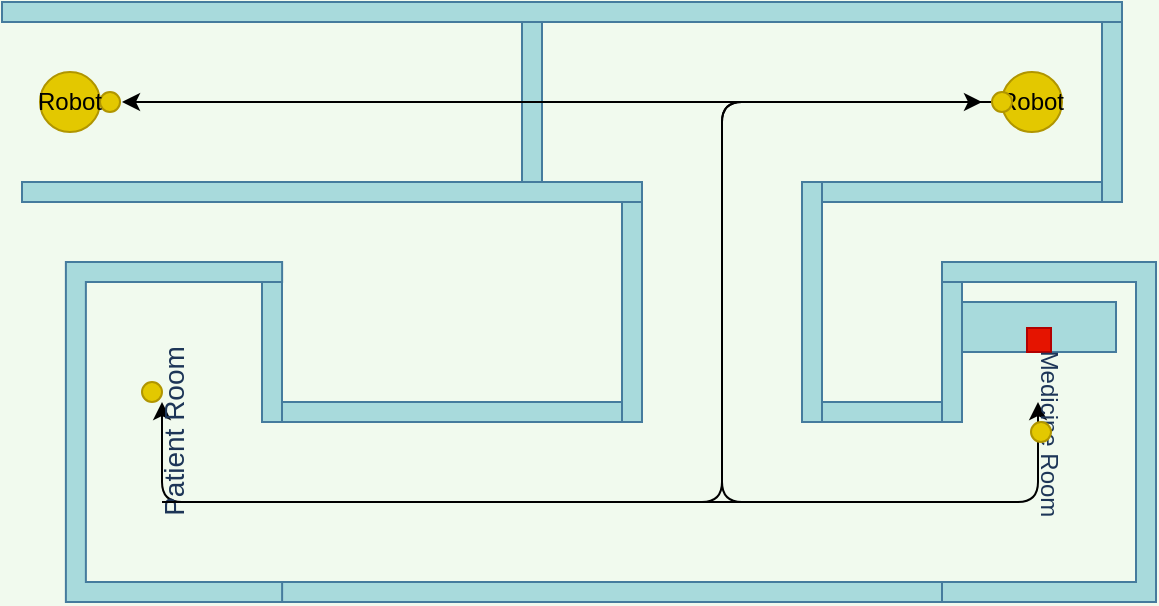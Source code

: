<mxfile>
    <diagram id="Yp99EcE86TbjtTeTYBdj" name="Hospital Scenario 0">
        <mxGraphModel dx="441" dy="241" grid="1" gridSize="10" guides="1" tooltips="1" connect="1" arrows="1" fold="1" page="1" pageScale="1" pageWidth="583" pageHeight="413" background="#F1FAEE" math="0" shadow="0">
            <root>
                <mxCell id="0"/>
                <mxCell id="1" parent="0"/>
                <object label="&lt;font color=&quot;#000000&quot;&gt;Robot&lt;/font&gt;" type="robot" collision_tag="stopEvent" component_Claw="[80, 1]" component_Script="[[&quot;Go collisionWall&quot;], 0]" id="XaaZAw79OCWD7nJUf5TW-4">
                    <mxCell style="ellipse;whiteSpace=wrap;html=1;aspect=fixed;strokeColor=#B09500;fontColor=#ffffff;fillColor=#e3c800;" parent="1" vertex="1">
                        <mxGeometry x="500" y="65" width="30" height="30" as="geometry"/>
                    </mxCell>
                </object>
                <mxCell id="XaaZAw79OCWD7nJUf5TW-5" value="" style="verticalLabelPosition=bottom;html=1;verticalAlign=top;align=center;shape=mxgraph.floorplan.wall;fillColor=#A8DADC;direction=south;strokeColor=#457B9D;fontColor=#1D3557;" parent="1" vertex="1">
                    <mxGeometry x="400" y="120" width="10" height="120" as="geometry"/>
                </mxCell>
                <mxCell id="XaaZAw79OCWD7nJUf5TW-6" value="" style="verticalLabelPosition=bottom;html=1;verticalAlign=top;align=center;shape=mxgraph.floorplan.wall;fillColor=#A8DADC;direction=west;strokeColor=#457B9D;fontColor=#1D3557;" parent="1" vertex="1">
                    <mxGeometry y="30" width="560" height="10" as="geometry"/>
                </mxCell>
                <mxCell id="XaaZAw79OCWD7nJUf5TW-7" value="" style="verticalLabelPosition=bottom;html=1;verticalAlign=top;align=center;shape=mxgraph.floorplan.wall;fillColor=#A8DADC;direction=south;strokeColor=#457B9D;fontColor=#1D3557;" parent="1" vertex="1">
                    <mxGeometry x="310" y="120" width="10" height="120" as="geometry"/>
                </mxCell>
                <mxCell id="XaaZAw79OCWD7nJUf5TW-8" value="" style="verticalLabelPosition=bottom;html=1;verticalAlign=top;align=center;shape=mxgraph.floorplan.wall;fillColor=#A8DADC;direction=west;strokeColor=#457B9D;fontColor=#1D3557;" parent="1" vertex="1">
                    <mxGeometry x="10" y="120" width="310" height="10" as="geometry"/>
                </mxCell>
                <mxCell id="XaaZAw79OCWD7nJUf5TW-9" value="" style="verticalLabelPosition=bottom;html=1;verticalAlign=top;align=center;shape=mxgraph.floorplan.wall;fillColor=#A8DADC;direction=west;strokeColor=#457B9D;fontColor=#1D3557;" parent="1" vertex="1">
                    <mxGeometry x="140" y="230" width="170" height="10" as="geometry"/>
                </mxCell>
                <mxCell id="XaaZAw79OCWD7nJUf5TW-10" value="" style="verticalLabelPosition=bottom;html=1;verticalAlign=top;align=center;shape=mxgraph.floorplan.wall;fillColor=#A8DADC;direction=south;strokeColor=#457B9D;fontColor=#1D3557;" parent="1" vertex="1">
                    <mxGeometry x="130" y="170" width="10" height="70" as="geometry"/>
                </mxCell>
                <mxCell id="XaaZAw79OCWD7nJUf5TW-11" value="" style="verticalLabelPosition=bottom;html=1;verticalAlign=top;align=center;shape=mxgraph.floorplan.wall;fillColor=#A8DADC;direction=south;strokeColor=#457B9D;fontColor=#1D3557;" parent="1" vertex="1">
                    <mxGeometry x="470" y="170" width="10" height="70" as="geometry"/>
                </mxCell>
                <mxCell id="XaaZAw79OCWD7nJUf5TW-12" value="" style="verticalLabelPosition=bottom;html=1;verticalAlign=top;align=center;shape=mxgraph.floorplan.wall;fillColor=#A8DADC;direction=west;strokeColor=#457B9D;fontColor=#1D3557;" parent="1" vertex="1">
                    <mxGeometry x="410" y="230" width="60" height="10" as="geometry"/>
                </mxCell>
                <mxCell id="XaaZAw79OCWD7nJUf5TW-13" value="" style="verticalLabelPosition=bottom;html=1;verticalAlign=top;align=center;shape=mxgraph.floorplan.wall;fillColor=#A8DADC;direction=west;strokeColor=#457B9D;fontColor=#1D3557;" parent="1" vertex="1">
                    <mxGeometry x="140" y="320" width="340" height="10" as="geometry"/>
                </mxCell>
                <object label="" type="map-path" id="Y7Bzf0jI6VJ8z7jc9NQ7-1">
                    <mxCell style="endArrow=classic;html=1;exitX=0;exitY=0.5;exitDx=0;exitDy=0;labelBackgroundColor=#F1FAEE;fontColor=#1D3557;strokeColor=#000000;" parent="1" source="XaaZAw79OCWD7nJUf5TW-4" edge="1">
                        <mxGeometry width="50" height="50" relative="1" as="geometry">
                            <mxPoint x="490" y="80" as="sourcePoint"/>
                            <mxPoint x="518" y="230" as="targetPoint"/>
                            <Array as="points">
                                <mxPoint x="360" y="80"/>
                                <mxPoint x="360" y="280"/>
                                <mxPoint x="518" y="280"/>
                            </Array>
                        </mxGeometry>
                    </mxCell>
                </object>
                <mxCell id="Y7Bzf0jI6VJ8z7jc9NQ7-2" value="" style="rounded=0;whiteSpace=wrap;html=1;fillColor=#A8DADC;strokeColor=#457B9D;fontColor=#1D3557;" parent="1" vertex="1">
                    <mxGeometry x="480" y="180" width="77" height="25" as="geometry"/>
                </mxCell>
                <object label="" type="map-path" id="CDSX7yOxOUjXz9ZWq8lS-1">
                    <mxCell style="endArrow=classic;html=1;labelBackgroundColor=#F1FAEE;fontColor=#1D3557;strokeColor=#000000;" parent="1" edge="1">
                        <mxGeometry width="50" height="50" relative="1" as="geometry">
                            <mxPoint x="500" y="280" as="sourcePoint"/>
                            <mxPoint x="80" y="230" as="targetPoint"/>
                            <Array as="points">
                                <mxPoint x="80" y="280"/>
                            </Array>
                        </mxGeometry>
                    </mxCell>
                </object>
                <mxCell id="CDSX7yOxOUjXz9ZWq8lS-2" value="" style="verticalLabelPosition=bottom;html=1;verticalAlign=top;align=center;shape=mxgraph.floorplan.wall;fillColor=#A8DADC;direction=south;strokeColor=#457B9D;fontColor=#1D3557;" parent="1" vertex="1">
                    <mxGeometry x="260" y="40" width="10" height="80" as="geometry"/>
                </mxCell>
                <object label="" type="map-path" id="CDSX7yOxOUjXz9ZWq8lS-3">
                    <mxCell style="endArrow=classic;html=1;labelBackgroundColor=#F1FAEE;fontColor=#1D3557;strokeColor=#000000;" parent="1" edge="1">
                        <mxGeometry width="50" height="50" relative="1" as="geometry">
                            <mxPoint x="490" y="80" as="sourcePoint"/>
                            <mxPoint x="60" y="80" as="targetPoint"/>
                        </mxGeometry>
                    </mxCell>
                </object>
                <object label="" type="pickable" name="medicine" weight="0.2" id="CDSX7yOxOUjXz9ZWq8lS-4">
                    <mxCell style="rounded=0;whiteSpace=wrap;html=1;fillColor=#e51400;strokeColor=#B20000;fontColor=#ffffff;" parent="1" vertex="1">
                        <mxGeometry x="512.5" y="193" width="12" height="12" as="geometry"/>
                    </mxCell>
                </object>
                <mxCell id="eMFEXRY4Y2-7gtaYJtUj-1" value="&lt;font style=&quot;font-size: 14px&quot;&gt;Patient Room&lt;/font&gt;" style="verticalLabelPosition=middle;html=1;verticalAlign=middle;align=center;shape=mxgraph.floorplan.wallU;fillColor=#A8DADC;rotation=-90;labelPosition=center;strokeColor=#457B9D;fontColor=#1D3557;" parent="1" vertex="1">
                    <mxGeometry x="1" y="190.94" width="170" height="108.12" as="geometry"/>
                </mxCell>
                <mxCell id="eMFEXRY4Y2-7gtaYJtUj-2" value="Medicine Room" style="verticalLabelPosition=middle;html=1;verticalAlign=middle;align=center;shape=mxgraph.floorplan.wallU;fillColor=#A8DADC;rotation=90;labelPosition=center;strokeColor=#457B9D;fontColor=#1D3557;" parent="1" vertex="1">
                    <mxGeometry x="438.5" y="191.5" width="170" height="107" as="geometry"/>
                </mxCell>
                <mxCell id="eMFEXRY4Y2-7gtaYJtUj-3" value="" style="verticalLabelPosition=bottom;html=1;verticalAlign=top;align=center;shape=mxgraph.floorplan.wall;fillColor=#A8DADC;direction=south;strokeColor=#457B9D;fontColor=#1D3557;" parent="1" vertex="1">
                    <mxGeometry x="550" y="40" width="10" height="90" as="geometry"/>
                </mxCell>
                <mxCell id="eMFEXRY4Y2-7gtaYJtUj-4" value="" style="verticalLabelPosition=bottom;html=1;verticalAlign=top;align=center;shape=mxgraph.floorplan.wall;fillColor=#A8DADC;strokeColor=#457B9D;fontColor=#1D3557;" parent="1" vertex="1">
                    <mxGeometry x="410" y="120" width="140" height="10" as="geometry"/>
                </mxCell>
                <object label="" type="map-path" id="MtlUYL0zB10NUilJHkJb-1">
                    <mxCell style="endArrow=classic;html=1;labelBackgroundColor=#F1FAEE;fontColor=#1D3557;strokeColor=#000000;" parent="1" edge="1">
                        <mxGeometry width="50" height="50" relative="1" as="geometry">
                            <mxPoint x="80" y="280" as="sourcePoint"/>
                            <mxPoint x="490" y="80" as="targetPoint"/>
                            <Array as="points">
                                <mxPoint x="360" y="280"/>
                                <mxPoint x="360" y="80"/>
                            </Array>
                        </mxGeometry>
                    </mxCell>
                </object>
                <object label="" type="POI" tag="medRoom" id="2">
                    <mxCell style="ellipse;whiteSpace=wrap;html=1;aspect=fixed;fillColor=#e3c800;strokeColor=#B09500;fontColor=#ffffff;" parent="1" vertex="1">
                        <mxGeometry x="514.5" y="240" width="10" height="10" as="geometry"/>
                    </mxCell>
                </object>
                <object label="" type="POI" tag="patientRoom" id="10">
                    <mxCell style="ellipse;whiteSpace=wrap;html=1;aspect=fixed;fillColor=#e3c800;strokeColor=#B09500;fontColor=#ffffff;" parent="1" vertex="1">
                        <mxGeometry x="70" y="220" width="10" height="10" as="geometry"/>
                    </mxCell>
                </object>
                <object label="" type="POI" tag="robotHome" id="14">
                    <mxCell style="ellipse;whiteSpace=wrap;html=1;aspect=fixed;fillColor=#e3c800;strokeColor=#B09500;fontColor=#ffffff;" parent="1" vertex="1">
                        <mxGeometry x="495" y="75" width="10" height="10" as="geometry"/>
                    </mxCell>
                </object>
                <object label="" type="POI" tag="collisionWall" id="15">
                    <mxCell style="ellipse;whiteSpace=wrap;html=1;aspect=fixed;fillColor=#e3c800;strokeColor=#B09500;fontColor=#ffffff;" parent="1" vertex="1">
                        <mxGeometry x="49" y="75" width="10" height="10" as="geometry"/>
                    </mxCell>
                </object>
                <object label="&lt;font color=&quot;#000000&quot;&gt;Robot&lt;/font&gt;" type="robot" collision_tag="stopEvent" component_Claw="[80, 1]" component_Script="[[&quot;Go robotHome&quot;], 0]" id="16">
                    <mxCell style="ellipse;whiteSpace=wrap;html=1;aspect=fixed;strokeColor=#B09500;fontColor=#ffffff;fillColor=#e3c800;" vertex="1" parent="1">
                        <mxGeometry x="19" y="65" width="30" height="30" as="geometry"/>
                    </mxCell>
                </object>
            </root>
        </mxGraphModel>
    </diagram>
</mxfile>
